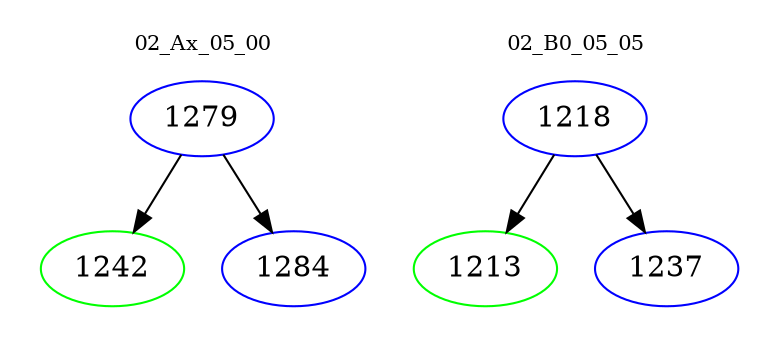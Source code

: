 digraph{
subgraph cluster_0 {
color = white
label = "02_Ax_05_00";
fontsize=10;
T0_1279 [label="1279", color="blue"]
T0_1279 -> T0_1242 [color="black"]
T0_1242 [label="1242", color="green"]
T0_1279 -> T0_1284 [color="black"]
T0_1284 [label="1284", color="blue"]
}
subgraph cluster_1 {
color = white
label = "02_B0_05_05";
fontsize=10;
T1_1218 [label="1218", color="blue"]
T1_1218 -> T1_1213 [color="black"]
T1_1213 [label="1213", color="green"]
T1_1218 -> T1_1237 [color="black"]
T1_1237 [label="1237", color="blue"]
}
}

